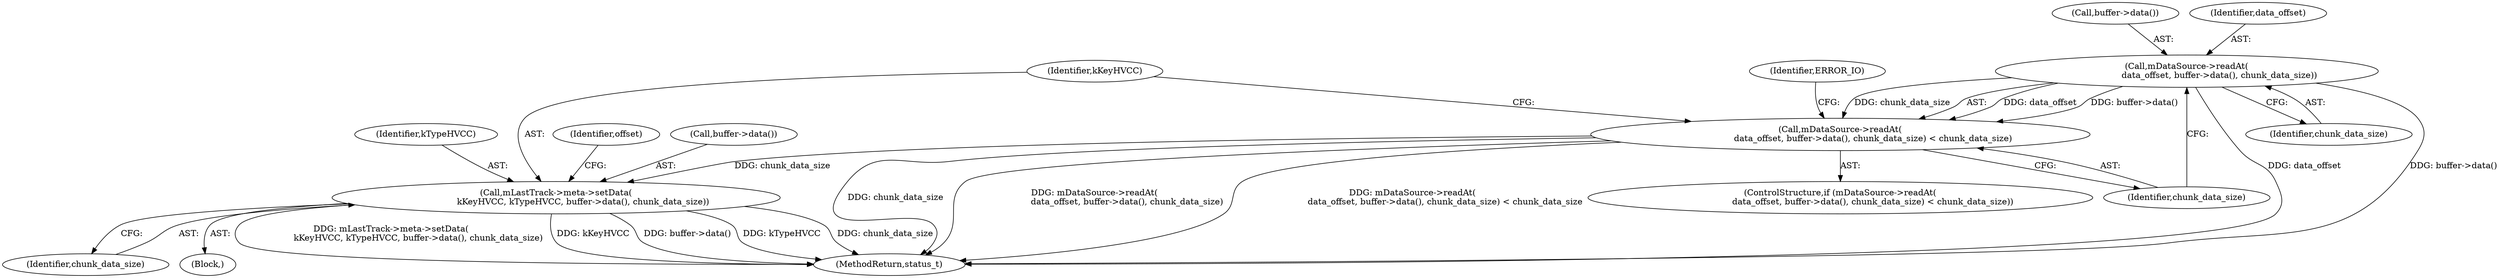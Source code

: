 digraph "0_Android_463a6f807e187828442949d1924e143cf07778c6@API" {
"1002170" [label="(Call,mDataSource->readAt(\n                        data_offset, buffer->data(), chunk_data_size))"];
"1002169" [label="(Call,mDataSource->readAt(\n                        data_offset, buffer->data(), chunk_data_size) < chunk_data_size)"];
"1002178" [label="(Call,mLastTrack->meta->setData(\n                    kKeyHVCC, kTypeHVCC, buffer->data(), chunk_data_size))"];
"1002173" [label="(Identifier,chunk_data_size)"];
"1002182" [label="(Identifier,chunk_data_size)"];
"1002168" [label="(ControlStructure,if (mDataSource->readAt(\n                        data_offset, buffer->data(), chunk_data_size) < chunk_data_size))"];
"1002178" [label="(Call,mLastTrack->meta->setData(\n                    kKeyHVCC, kTypeHVCC, buffer->data(), chunk_data_size))"];
"1002179" [label="(Identifier,kKeyHVCC)"];
"1002185" [label="(Identifier,offset)"];
"1002162" [label="(Block,)"];
"1002172" [label="(Call,buffer->data())"];
"1002918" [label="(MethodReturn,status_t)"];
"1002174" [label="(Identifier,chunk_data_size)"];
"1002177" [label="(Identifier,ERROR_IO)"];
"1002169" [label="(Call,mDataSource->readAt(\n                        data_offset, buffer->data(), chunk_data_size) < chunk_data_size)"];
"1002181" [label="(Call,buffer->data())"];
"1002170" [label="(Call,mDataSource->readAt(\n                        data_offset, buffer->data(), chunk_data_size))"];
"1002171" [label="(Identifier,data_offset)"];
"1002180" [label="(Identifier,kTypeHVCC)"];
"1002170" -> "1002169"  [label="AST: "];
"1002170" -> "1002173"  [label="CFG: "];
"1002171" -> "1002170"  [label="AST: "];
"1002172" -> "1002170"  [label="AST: "];
"1002173" -> "1002170"  [label="AST: "];
"1002174" -> "1002170"  [label="CFG: "];
"1002170" -> "1002918"  [label="DDG: data_offset"];
"1002170" -> "1002918"  [label="DDG: buffer->data()"];
"1002170" -> "1002169"  [label="DDG: data_offset"];
"1002170" -> "1002169"  [label="DDG: buffer->data()"];
"1002170" -> "1002169"  [label="DDG: chunk_data_size"];
"1002169" -> "1002168"  [label="AST: "];
"1002169" -> "1002174"  [label="CFG: "];
"1002174" -> "1002169"  [label="AST: "];
"1002177" -> "1002169"  [label="CFG: "];
"1002179" -> "1002169"  [label="CFG: "];
"1002169" -> "1002918"  [label="DDG: chunk_data_size"];
"1002169" -> "1002918"  [label="DDG: mDataSource->readAt(\n                        data_offset, buffer->data(), chunk_data_size)"];
"1002169" -> "1002918"  [label="DDG: mDataSource->readAt(\n                        data_offset, buffer->data(), chunk_data_size) < chunk_data_size"];
"1002169" -> "1002178"  [label="DDG: chunk_data_size"];
"1002178" -> "1002162"  [label="AST: "];
"1002178" -> "1002182"  [label="CFG: "];
"1002179" -> "1002178"  [label="AST: "];
"1002180" -> "1002178"  [label="AST: "];
"1002181" -> "1002178"  [label="AST: "];
"1002182" -> "1002178"  [label="AST: "];
"1002185" -> "1002178"  [label="CFG: "];
"1002178" -> "1002918"  [label="DDG: chunk_data_size"];
"1002178" -> "1002918"  [label="DDG: mLastTrack->meta->setData(\n                    kKeyHVCC, kTypeHVCC, buffer->data(), chunk_data_size)"];
"1002178" -> "1002918"  [label="DDG: kKeyHVCC"];
"1002178" -> "1002918"  [label="DDG: buffer->data()"];
"1002178" -> "1002918"  [label="DDG: kTypeHVCC"];
}
